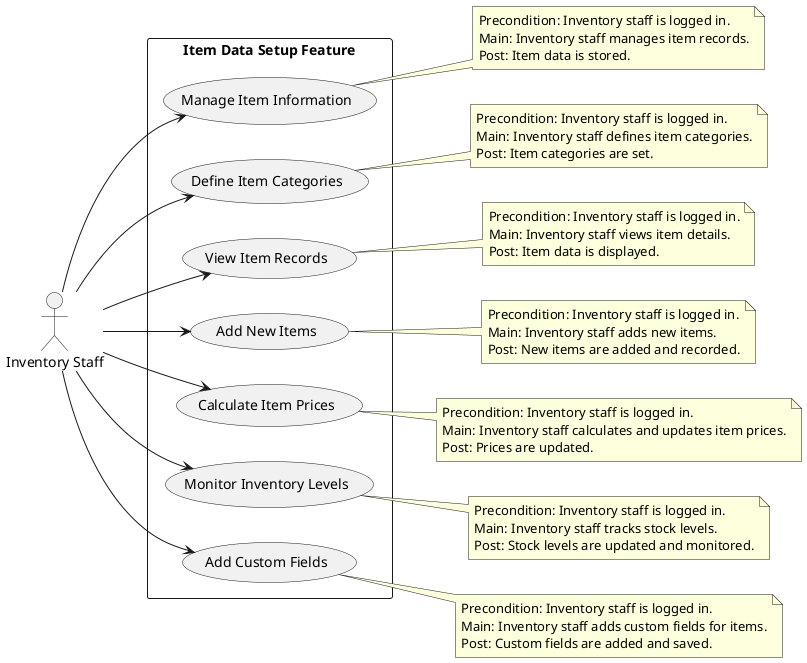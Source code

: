 @startuml
left to right direction

actor "Inventory Staff" as Inventory

rectangle "Item Data Setup Feature" as System {
    usecase "Manage Item Information" as UC_ItemData
    usecase "Define Item Categories" as UC_CategoryData
    usecase "View Item Records" as UC_ItemView
    usecase "Add New Items" as UC_ItemSetup
    usecase "Calculate Item Prices" as UC_PriceCalculator
    usecase "Monitor Inventory Levels" as UC_InventoryLevel
    usecase "Add Custom Fields" as UC_CustomField
}

Inventory --> UC_ItemData
Inventory --> UC_CategoryData
Inventory --> UC_ItemView
Inventory --> UC_ItemSetup
Inventory --> UC_PriceCalculator
Inventory --> UC_InventoryLevel
Inventory --> UC_CustomField

note right of UC_ItemData
    Precondition: Inventory staff is logged in.
    Main: Inventory staff manages item records.
    Post: Item data is stored.
end note

note right of UC_CategoryData
    Precondition: Inventory staff is logged in.
    Main: Inventory staff defines item categories.
    Post: Item categories are set.
end note

note right of UC_ItemView
    Precondition: Inventory staff is logged in.
    Main: Inventory staff views item details.
    Post: Item data is displayed.
end note

note right of UC_ItemSetup
    Precondition: Inventory staff is logged in.
    Main: Inventory staff adds new items.
    Post: New items are added and recorded.
end note

note right of UC_PriceCalculator
    Precondition: Inventory staff is logged in.
    Main: Inventory staff calculates and updates item prices.
    Post: Prices are updated.
end note

note right of UC_InventoryLevel
    Precondition: Inventory staff is logged in.
    Main: Inventory staff tracks stock levels.
    Post: Stock levels are updated and monitored.
end note

note right of UC_CustomField
    Precondition: Inventory staff is logged in.
    Main: Inventory staff adds custom fields for items.
    Post: Custom fields are added and saved.
end note

@enduml
